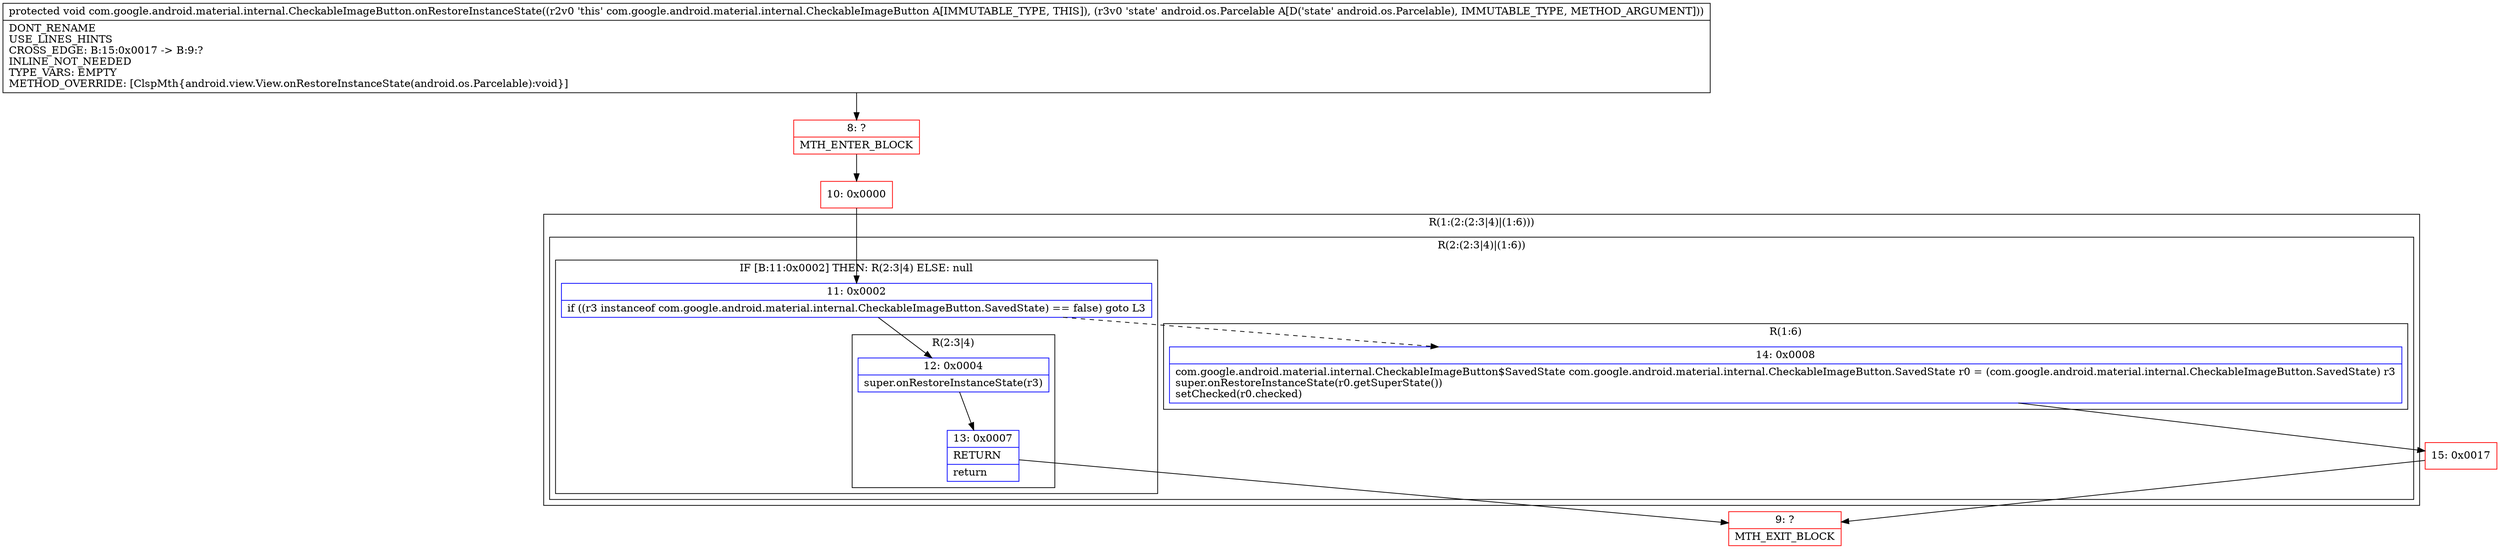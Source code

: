 digraph "CFG forcom.google.android.material.internal.CheckableImageButton.onRestoreInstanceState(Landroid\/os\/Parcelable;)V" {
subgraph cluster_Region_381761058 {
label = "R(1:(2:(2:3|4)|(1:6)))";
node [shape=record,color=blue];
subgraph cluster_Region_118905565 {
label = "R(2:(2:3|4)|(1:6))";
node [shape=record,color=blue];
subgraph cluster_IfRegion_390459463 {
label = "IF [B:11:0x0002] THEN: R(2:3|4) ELSE: null";
node [shape=record,color=blue];
Node_11 [shape=record,label="{11\:\ 0x0002|if ((r3 instanceof com.google.android.material.internal.CheckableImageButton.SavedState) == false) goto L3\l}"];
subgraph cluster_Region_977627641 {
label = "R(2:3|4)";
node [shape=record,color=blue];
Node_12 [shape=record,label="{12\:\ 0x0004|super.onRestoreInstanceState(r3)\l}"];
Node_13 [shape=record,label="{13\:\ 0x0007|RETURN\l|return\l}"];
}
}
subgraph cluster_Region_1926992804 {
label = "R(1:6)";
node [shape=record,color=blue];
Node_14 [shape=record,label="{14\:\ 0x0008|com.google.android.material.internal.CheckableImageButton$SavedState com.google.android.material.internal.CheckableImageButton.SavedState r0 = (com.google.android.material.internal.CheckableImageButton.SavedState) r3\lsuper.onRestoreInstanceState(r0.getSuperState())\lsetChecked(r0.checked)\l}"];
}
}
}
Node_8 [shape=record,color=red,label="{8\:\ ?|MTH_ENTER_BLOCK\l}"];
Node_10 [shape=record,color=red,label="{10\:\ 0x0000}"];
Node_9 [shape=record,color=red,label="{9\:\ ?|MTH_EXIT_BLOCK\l}"];
Node_15 [shape=record,color=red,label="{15\:\ 0x0017}"];
MethodNode[shape=record,label="{protected void com.google.android.material.internal.CheckableImageButton.onRestoreInstanceState((r2v0 'this' com.google.android.material.internal.CheckableImageButton A[IMMUTABLE_TYPE, THIS]), (r3v0 'state' android.os.Parcelable A[D('state' android.os.Parcelable), IMMUTABLE_TYPE, METHOD_ARGUMENT]))  | DONT_RENAME\lUSE_LINES_HINTS\lCROSS_EDGE: B:15:0x0017 \-\> B:9:?\lINLINE_NOT_NEEDED\lTYPE_VARS: EMPTY\lMETHOD_OVERRIDE: [ClspMth\{android.view.View.onRestoreInstanceState(android.os.Parcelable):void\}]\l}"];
MethodNode -> Node_8;Node_11 -> Node_12;
Node_11 -> Node_14[style=dashed];
Node_12 -> Node_13;
Node_13 -> Node_9;
Node_14 -> Node_15;
Node_8 -> Node_10;
Node_10 -> Node_11;
Node_15 -> Node_9;
}

